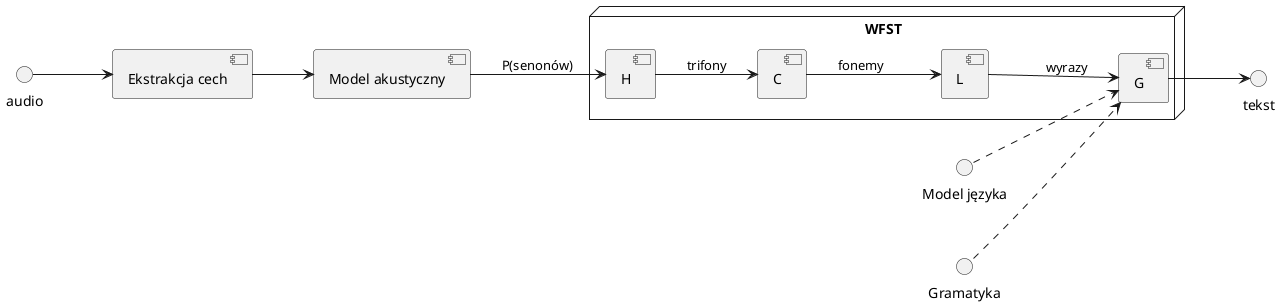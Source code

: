 @startuml

left to right direction


audio --> [Ekstrakcja cech]

[Ekstrakcja cech] --> [Model akustyczny]


node WFST {
	[Model akustyczny] --> [H]: P(senonów)
	[H] --> [C]: trifony
	[C] --> [L]: fonemy
	[L] --> [G]: wyrazy
}

interface "Model języka" as LM
LM ..> [G]
Gramatyka ..> [G]

[G] --> tekst


@enduml